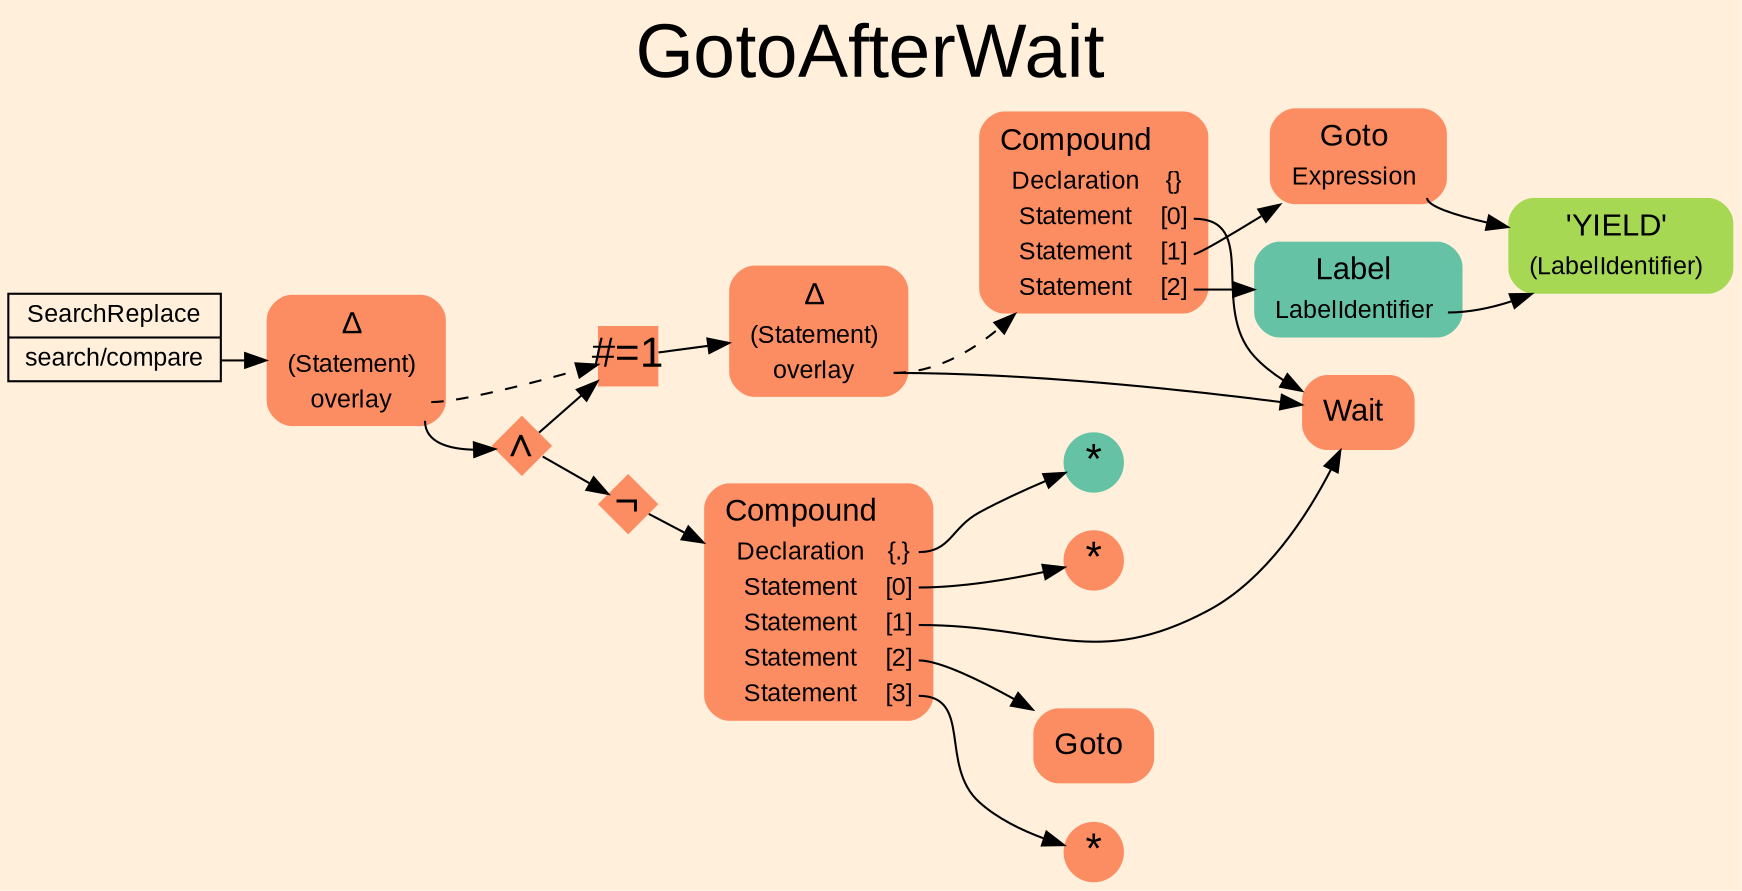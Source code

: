 digraph "GotoAfterWait" {
label = "GotoAfterWait"
labelloc = t
fontsize = "36"
graph [
    rankdir = "LR"
    ranksep = 0.3
    bgcolor = antiquewhite1
    color = black
    fontcolor = black
    fontname = "Arial"
];
node [
    fontname = "Arial"
];
edge [
    fontname = "Arial"
];

// -------------------- transformation figure --------------------
"CR#B-4-53" [
    // -------- block CR#B-4-53 ----------
    shape = "record"
    fillcolor = antiquewhite1
    label = "<fixed> SearchReplace | <port0> search/compare"
    style = "filled"
    fontsize = "12"
    color = black
    fontcolor = black
];

"#B-2-1067" [
    // -------- block #B-2-1067 ----------
    shape = "plaintext"
    fillcolor = "/set28/2"
    label = <<TABLE BORDER="0" CELLBORDER="0" CELLSPACING="0">
     <TR><TD><FONT POINT-SIZE="15.0">Δ</FONT></TD><TD></TD></TR>
     <TR><TD>(Statement)</TD><TD PORT="port0"></TD></TR>
     <TR><TD>overlay</TD><TD PORT="port1"></TD></TR>
    </TABLE>>
    style = "rounded,filled"
    fontsize = "12"
];

"#B-2-1064" [
    // -------- block #B-2-1064 ----------
    shape = "diamond"
    fillcolor = "/set28/2"
    label = <∧>
    style = "filled"
    fontsize = "20"
    penwidth = 0.0
    fixedsize = true
    width = 0.4
    height = 0.4
];

"#B-2-1065" [
    // -------- block #B-2-1065 ----------
    shape = "square"
    fillcolor = "/set28/2"
    label = <#=1>
    style = "filled"
    fontsize = "20"
    penwidth = 0.0
    fixedsize = true
    width = 0.4
    height = 0.4
];

"#B-2-1066" [
    // -------- block #B-2-1066 ----------
    shape = "plaintext"
    fillcolor = "/set28/2"
    label = <<TABLE BORDER="0" CELLBORDER="0" CELLSPACING="0">
     <TR><TD><FONT POINT-SIZE="15.0">Δ</FONT></TD><TD></TD></TR>
     <TR><TD>(Statement)</TD><TD PORT="port0"></TD></TR>
     <TR><TD>overlay</TD><TD PORT="port1"></TD></TR>
    </TABLE>>
    style = "rounded,filled"
    fontsize = "12"
];

"#B-2-1062" [
    // -------- block #B-2-1062 ----------
    shape = "plaintext"
    fillcolor = "/set28/2"
    label = <<TABLE BORDER="0" CELLBORDER="0" CELLSPACING="0">
     <TR><TD><FONT POINT-SIZE="15.0">Wait</FONT></TD><TD></TD></TR>
    </TABLE>>
    style = "rounded,filled"
    fontsize = "12"
];

"#B-2-1058" [
    // -------- block #B-2-1058 ----------
    shape = "plaintext"
    fillcolor = "/set28/2"
    label = <<TABLE BORDER="0" CELLBORDER="0" CELLSPACING="0">
     <TR><TD><FONT POINT-SIZE="15.0">Compound</FONT></TD><TD></TD></TR>
     <TR><TD>Declaration</TD><TD PORT="port0">{}</TD></TR>
     <TR><TD>Statement</TD><TD PORT="port1">[0]</TD></TR>
     <TR><TD>Statement</TD><TD PORT="port2">[1]</TD></TR>
     <TR><TD>Statement</TD><TD PORT="port3">[2]</TD></TR>
    </TABLE>>
    style = "rounded,filled"
    fontsize = "12"
];

"#B-2-1069" [
    // -------- block #B-2-1069 ----------
    shape = "plaintext"
    fillcolor = "/set28/2"
    label = <<TABLE BORDER="0" CELLBORDER="0" CELLSPACING="0">
     <TR><TD><FONT POINT-SIZE="15.0">Goto</FONT></TD><TD></TD></TR>
     <TR><TD>Expression</TD><TD PORT="port0"></TD></TR>
    </TABLE>>
    style = "rounded,filled"
    fontsize = "12"
];

"#B-2-1071" [
    // -------- block #B-2-1071 ----------
    shape = "plaintext"
    fillcolor = "/set28/5"
    label = <<TABLE BORDER="0" CELLBORDER="0" CELLSPACING="0">
     <TR><TD><FONT POINT-SIZE="15.0">'YIELD'</FONT></TD><TD></TD></TR>
     <TR><TD>(LabelIdentifier)</TD><TD PORT="port0"></TD></TR>
    </TABLE>>
    style = "rounded,filled"
    fontsize = "12"
];

"#B-2-1070" [
    // -------- block #B-2-1070 ----------
    shape = "plaintext"
    fillcolor = "/set28/1"
    label = <<TABLE BORDER="0" CELLBORDER="0" CELLSPACING="0">
     <TR><TD><FONT POINT-SIZE="15.0">Label</FONT></TD><TD></TD></TR>
     <TR><TD>LabelIdentifier</TD><TD PORT="port0"></TD></TR>
    </TABLE>>
    style = "rounded,filled"
    fontsize = "12"
];

"#B-2-1063" [
    // -------- block #B-2-1063 ----------
    shape = "diamond"
    fillcolor = "/set28/2"
    label = <¬>
    style = "filled"
    fontsize = "20"
    penwidth = 0.0
    fixedsize = true
    width = 0.4
    height = 0.4
];

"#B-2-1057" [
    // -------- block #B-2-1057 ----------
    shape = "plaintext"
    fillcolor = "/set28/2"
    label = <<TABLE BORDER="0" CELLBORDER="0" CELLSPACING="0">
     <TR><TD><FONT POINT-SIZE="15.0">Compound</FONT></TD><TD></TD></TR>
     <TR><TD>Declaration</TD><TD PORT="port0">{.}</TD></TR>
     <TR><TD>Statement</TD><TD PORT="port1">[0]</TD></TR>
     <TR><TD>Statement</TD><TD PORT="port2">[1]</TD></TR>
     <TR><TD>Statement</TD><TD PORT="port3">[2]</TD></TR>
     <TR><TD>Statement</TD><TD PORT="port4">[3]</TD></TR>
    </TABLE>>
    style = "rounded,filled"
    fontsize = "12"
];

"#B-2-1059" [
    // -------- block #B-2-1059 ----------
    shape = "circle"
    fillcolor = "/set28/1"
    label = <*>
    style = "filled"
    fontsize = "20"
    penwidth = 0.0
    fixedsize = true
    width = 0.4
    height = 0.4
];

"#B-2-1060" [
    // -------- block #B-2-1060 ----------
    shape = "circle"
    fillcolor = "/set28/2"
    label = <*>
    style = "filled"
    fontsize = "20"
    penwidth = 0.0
    fixedsize = true
    width = 0.4
    height = 0.4
];

"#B-2-1068" [
    // -------- block #B-2-1068 ----------
    shape = "plaintext"
    fillcolor = "/set28/2"
    label = <<TABLE BORDER="0" CELLBORDER="0" CELLSPACING="0">
     <TR><TD><FONT POINT-SIZE="15.0">Goto</FONT></TD><TD></TD></TR>
    </TABLE>>
    style = "rounded,filled"
    fontsize = "12"
];

"#B-2-1061" [
    // -------- block #B-2-1061 ----------
    shape = "circle"
    fillcolor = "/set28/2"
    label = <*>
    style = "filled"
    fontsize = "20"
    penwidth = 0.0
    fixedsize = true
    width = 0.4
    height = 0.4
];

"CR#B-4-53":port0 -> "#B-2-1067" [
    color = black
    fontcolor = black
];

"#B-2-1067":port1 -> "#B-2-1064" [
    color = black
    fontcolor = black
];

"#B-2-1067":port1 -> "#B-2-1065" [
    style="dashed"
    color = black
    fontcolor = black
];

"#B-2-1064" -> "#B-2-1065" [
    color = black
    fontcolor = black
];

"#B-2-1064" -> "#B-2-1063" [
    color = black
    fontcolor = black
];

"#B-2-1065" -> "#B-2-1066" [
    color = black
    fontcolor = black
];

"#B-2-1066":port1 -> "#B-2-1062" [
    color = black
    fontcolor = black
];

"#B-2-1066":port1 -> "#B-2-1058" [
    style="dashed"
    color = black
    fontcolor = black
];

"#B-2-1058":port1 -> "#B-2-1062" [
    color = black
    fontcolor = black
];

"#B-2-1058":port2 -> "#B-2-1069" [
    color = black
    fontcolor = black
];

"#B-2-1058":port3 -> "#B-2-1070" [
    color = black
    fontcolor = black
];

"#B-2-1069":port0 -> "#B-2-1071" [
    color = black
    fontcolor = black
];

"#B-2-1070":port0 -> "#B-2-1071" [
    color = black
    fontcolor = black
];

"#B-2-1063" -> "#B-2-1057" [
    color = black
    fontcolor = black
];

"#B-2-1057":port0 -> "#B-2-1059" [
    color = black
    fontcolor = black
];

"#B-2-1057":port1 -> "#B-2-1060" [
    color = black
    fontcolor = black
];

"#B-2-1057":port2 -> "#B-2-1062" [
    color = black
    fontcolor = black
];

"#B-2-1057":port3 -> "#B-2-1068" [
    color = black
    fontcolor = black
];

"#B-2-1057":port4 -> "#B-2-1061" [
    color = black
    fontcolor = black
];


}
